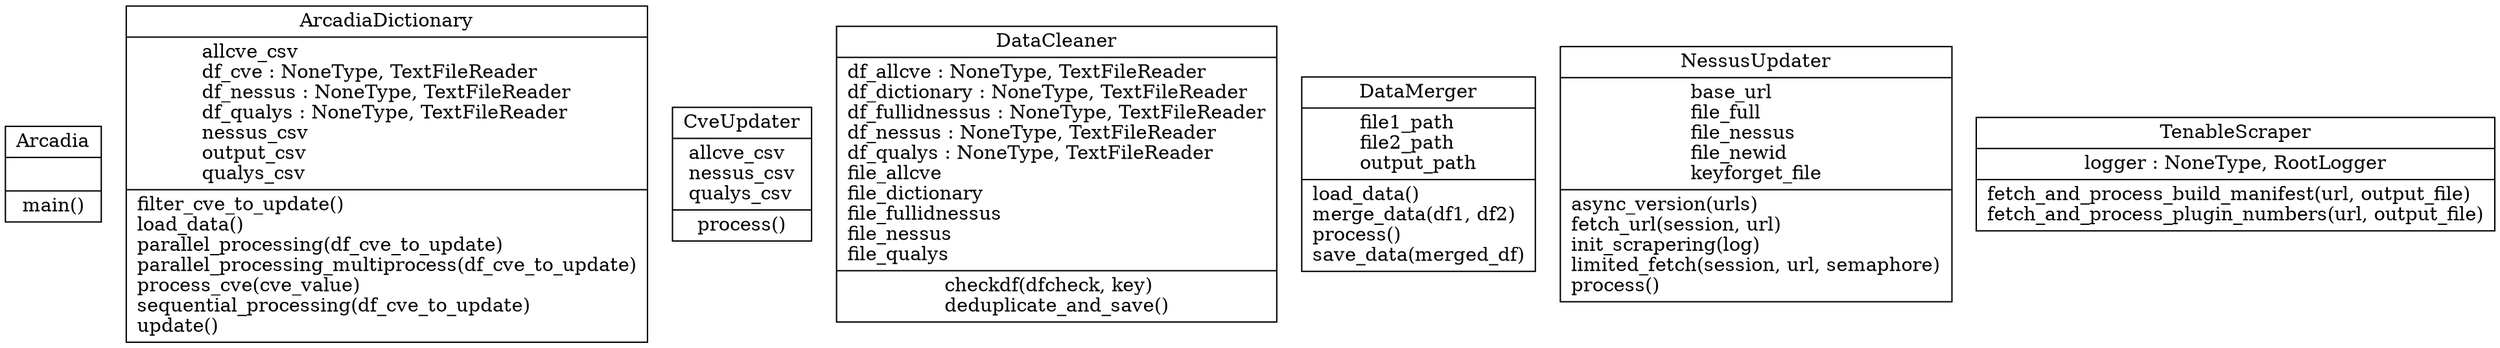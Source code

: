 digraph "classes_ArcadiaBE" {
rankdir=BT
charset="utf-8"
"BE.arcadia_main.Arcadia" [color="black", fontcolor="black", label=<{Arcadia|<br ALIGN="LEFT"/>|main()<br ALIGN="LEFT"/>}>, shape="record", style="solid"];
"BE.arcadia_dictionary.ArcadiaDictionary" [color="black", fontcolor="black", label=<{ArcadiaDictionary|allcve_csv<br ALIGN="LEFT"/>df_cve : NoneType, TextFileReader<br ALIGN="LEFT"/>df_nessus : NoneType, TextFileReader<br ALIGN="LEFT"/>df_qualys : NoneType, TextFileReader<br ALIGN="LEFT"/>nessus_csv<br ALIGN="LEFT"/>output_csv<br ALIGN="LEFT"/>qualys_csv<br ALIGN="LEFT"/>|filter_cve_to_update()<br ALIGN="LEFT"/>load_data()<br ALIGN="LEFT"/>parallel_processing(df_cve_to_update)<br ALIGN="LEFT"/>parallel_processing_multiprocess(df_cve_to_update)<br ALIGN="LEFT"/>process_cve(cve_value)<br ALIGN="LEFT"/>sequential_processing(df_cve_to_update)<br ALIGN="LEFT"/>update()<br ALIGN="LEFT"/>}>, shape="record", style="solid"];
"BE.cve_updater.CveUpdater" [color="black", fontcolor="black", label=<{CveUpdater|allcve_csv<br ALIGN="LEFT"/>nessus_csv<br ALIGN="LEFT"/>qualys_csv<br ALIGN="LEFT"/>|process()<br ALIGN="LEFT"/>}>, shape="record", style="solid"];
"BE.data_cleaner.DataCleaner" [color="black", fontcolor="black", label=<{DataCleaner|df_allcve : NoneType, TextFileReader<br ALIGN="LEFT"/>df_dictionary : NoneType, TextFileReader<br ALIGN="LEFT"/>df_fullidnessus : NoneType, TextFileReader<br ALIGN="LEFT"/>df_nessus : NoneType, TextFileReader<br ALIGN="LEFT"/>df_qualys : NoneType, TextFileReader<br ALIGN="LEFT"/>file_allcve<br ALIGN="LEFT"/>file_dictionary<br ALIGN="LEFT"/>file_fullidnessus<br ALIGN="LEFT"/>file_nessus<br ALIGN="LEFT"/>file_qualys<br ALIGN="LEFT"/>|checkdf(dfcheck, key)<br ALIGN="LEFT"/>deduplicate_and_save()<br ALIGN="LEFT"/>}>, shape="record", style="solid"];
"BE.merge2csv.DataMerger" [color="black", fontcolor="black", label=<{DataMerger|file1_path<br ALIGN="LEFT"/>file2_path<br ALIGN="LEFT"/>output_path<br ALIGN="LEFT"/>|load_data()<br ALIGN="LEFT"/>merge_data(df1, df2)<br ALIGN="LEFT"/>process()<br ALIGN="LEFT"/>save_data(merged_df)<br ALIGN="LEFT"/>}>, shape="record", style="solid"];
"BE.plugin.nessus.update.NessusUpdater" [color="black", fontcolor="black", label=<{NessusUpdater|base_url<br ALIGN="LEFT"/>file_full<br ALIGN="LEFT"/>file_nessus<br ALIGN="LEFT"/>file_newid<br ALIGN="LEFT"/>keyforget_file<br ALIGN="LEFT"/>|async_version(urls)<br ALIGN="LEFT"/>fetch_url(session, url)<br ALIGN="LEFT"/>init_scrapering(log)<br ALIGN="LEFT"/>limited_fetch(session, url, semaphore)<br ALIGN="LEFT"/>process()<br ALIGN="LEFT"/>}>, shape="record", style="solid"];
"BE.plugin.nessus.tenable_scraper.TenableScraper" [color="black", fontcolor="black", label=<{TenableScraper|logger : NoneType, RootLogger<br ALIGN="LEFT"/>|fetch_and_process_build_manifest(url, output_file)<br ALIGN="LEFT"/>fetch_and_process_plugin_numbers(url, output_file)<br ALIGN="LEFT"/>}>, shape="record", style="solid"];
}
